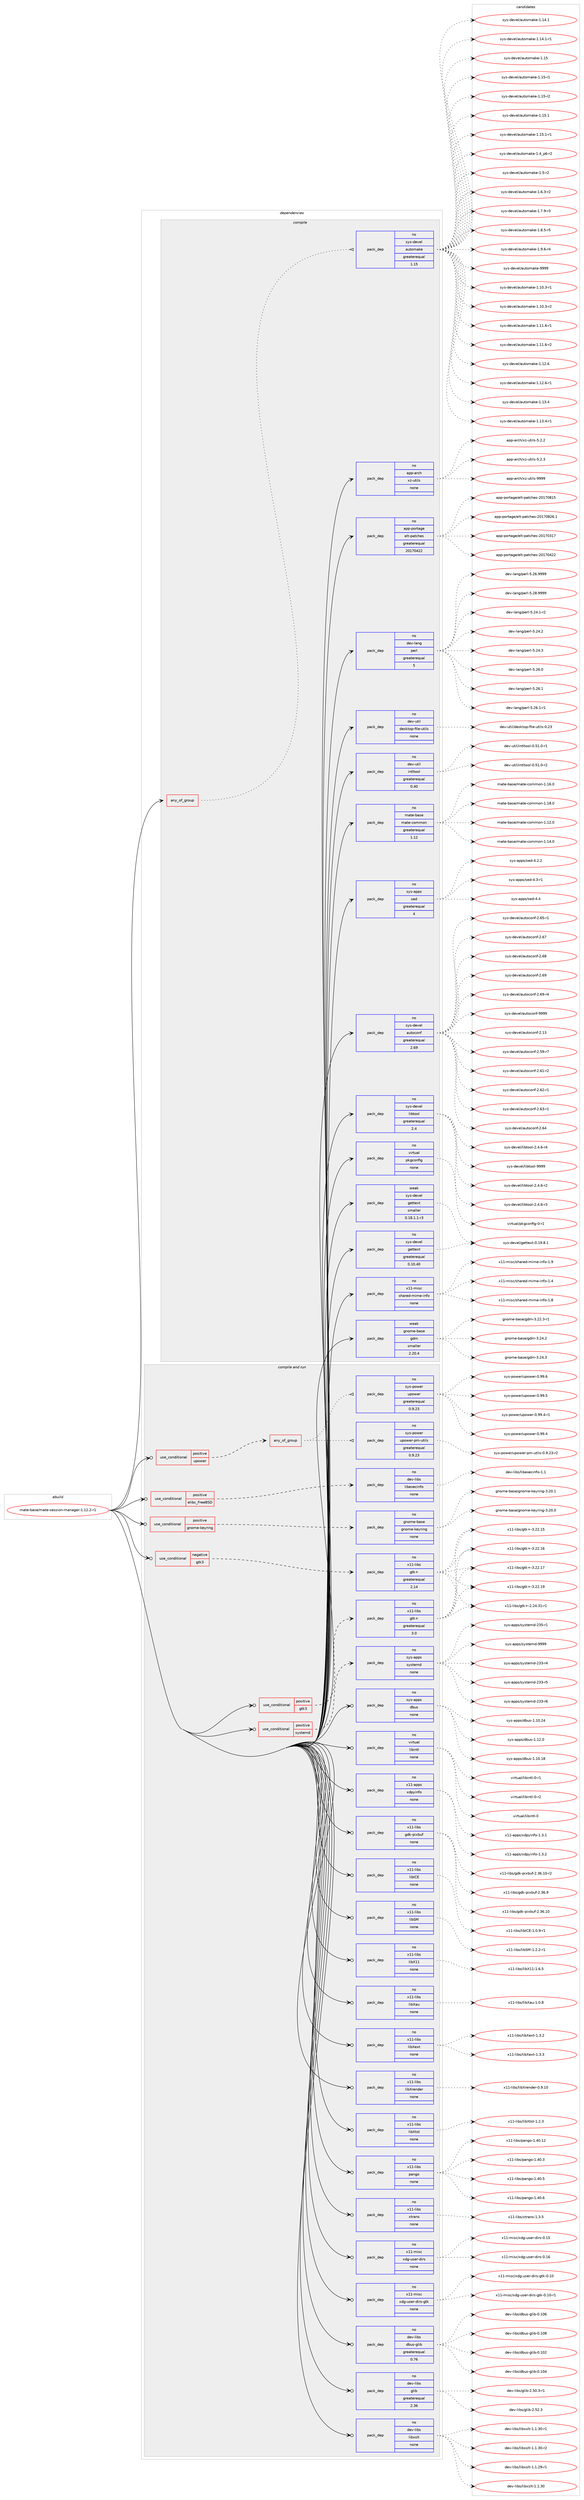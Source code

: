 digraph prolog {

# *************
# Graph options
# *************

newrank=true;
concentrate=true;
compound=true;
graph [rankdir=LR,fontname=Helvetica,fontsize=10,ranksep=1.5];#, ranksep=2.5, nodesep=0.2];
edge  [arrowhead=vee];
node  [fontname=Helvetica,fontsize=10];

# **********
# The ebuild
# **********

subgraph cluster_leftcol {
color=gray;
rank=same;
label=<<i>ebuild</i>>;
id [label="mate-base/mate-session-manager-1.12.2-r1", color=red, width=4, href="../mate-base/mate-session-manager-1.12.2-r1.svg"];
}

# ****************
# The dependencies
# ****************

subgraph cluster_midcol {
color=gray;
label=<<i>dependencies</i>>;
subgraph cluster_compile {
fillcolor="#eeeeee";
style=filled;
label=<<i>compile</i>>;
subgraph any5107 {
dependency346302 [label=<<TABLE BORDER="0" CELLBORDER="1" CELLSPACING="0" CELLPADDING="4"><TR><TD CELLPADDING="10">any_of_group</TD></TR></TABLE>>, shape=none, color=red];subgraph pack254938 {
dependency346303 [label=<<TABLE BORDER="0" CELLBORDER="1" CELLSPACING="0" CELLPADDING="4" WIDTH="220"><TR><TD ROWSPAN="6" CELLPADDING="30">pack_dep</TD></TR><TR><TD WIDTH="110">no</TD></TR><TR><TD>sys-devel</TD></TR><TR><TD>automake</TD></TR><TR><TD>greaterequal</TD></TR><TR><TD>1.15</TD></TR></TABLE>>, shape=none, color=blue];
}
dependency346302:e -> dependency346303:w [weight=20,style="dotted",arrowhead="oinv"];
}
id:e -> dependency346302:w [weight=20,style="solid",arrowhead="vee"];
subgraph pack254939 {
dependency346304 [label=<<TABLE BORDER="0" CELLBORDER="1" CELLSPACING="0" CELLPADDING="4" WIDTH="220"><TR><TD ROWSPAN="6" CELLPADDING="30">pack_dep</TD></TR><TR><TD WIDTH="110">no</TD></TR><TR><TD>app-arch</TD></TR><TR><TD>xz-utils</TD></TR><TR><TD>none</TD></TR><TR><TD></TD></TR></TABLE>>, shape=none, color=blue];
}
id:e -> dependency346304:w [weight=20,style="solid",arrowhead="vee"];
subgraph pack254940 {
dependency346305 [label=<<TABLE BORDER="0" CELLBORDER="1" CELLSPACING="0" CELLPADDING="4" WIDTH="220"><TR><TD ROWSPAN="6" CELLPADDING="30">pack_dep</TD></TR><TR><TD WIDTH="110">no</TD></TR><TR><TD>app-portage</TD></TR><TR><TD>elt-patches</TD></TR><TR><TD>greaterequal</TD></TR><TR><TD>20170422</TD></TR></TABLE>>, shape=none, color=blue];
}
id:e -> dependency346305:w [weight=20,style="solid",arrowhead="vee"];
subgraph pack254941 {
dependency346306 [label=<<TABLE BORDER="0" CELLBORDER="1" CELLSPACING="0" CELLPADDING="4" WIDTH="220"><TR><TD ROWSPAN="6" CELLPADDING="30">pack_dep</TD></TR><TR><TD WIDTH="110">no</TD></TR><TR><TD>dev-lang</TD></TR><TR><TD>perl</TD></TR><TR><TD>greaterequal</TD></TR><TR><TD>5</TD></TR></TABLE>>, shape=none, color=blue];
}
id:e -> dependency346306:w [weight=20,style="solid",arrowhead="vee"];
subgraph pack254942 {
dependency346307 [label=<<TABLE BORDER="0" CELLBORDER="1" CELLSPACING="0" CELLPADDING="4" WIDTH="220"><TR><TD ROWSPAN="6" CELLPADDING="30">pack_dep</TD></TR><TR><TD WIDTH="110">no</TD></TR><TR><TD>dev-util</TD></TR><TR><TD>desktop-file-utils</TD></TR><TR><TD>none</TD></TR><TR><TD></TD></TR></TABLE>>, shape=none, color=blue];
}
id:e -> dependency346307:w [weight=20,style="solid",arrowhead="vee"];
subgraph pack254943 {
dependency346308 [label=<<TABLE BORDER="0" CELLBORDER="1" CELLSPACING="0" CELLPADDING="4" WIDTH="220"><TR><TD ROWSPAN="6" CELLPADDING="30">pack_dep</TD></TR><TR><TD WIDTH="110">no</TD></TR><TR><TD>dev-util</TD></TR><TR><TD>intltool</TD></TR><TR><TD>greaterequal</TD></TR><TR><TD>0.40</TD></TR></TABLE>>, shape=none, color=blue];
}
id:e -> dependency346308:w [weight=20,style="solid",arrowhead="vee"];
subgraph pack254944 {
dependency346309 [label=<<TABLE BORDER="0" CELLBORDER="1" CELLSPACING="0" CELLPADDING="4" WIDTH="220"><TR><TD ROWSPAN="6" CELLPADDING="30">pack_dep</TD></TR><TR><TD WIDTH="110">no</TD></TR><TR><TD>mate-base</TD></TR><TR><TD>mate-common</TD></TR><TR><TD>greaterequal</TD></TR><TR><TD>1.12</TD></TR></TABLE>>, shape=none, color=blue];
}
id:e -> dependency346309:w [weight=20,style="solid",arrowhead="vee"];
subgraph pack254945 {
dependency346310 [label=<<TABLE BORDER="0" CELLBORDER="1" CELLSPACING="0" CELLPADDING="4" WIDTH="220"><TR><TD ROWSPAN="6" CELLPADDING="30">pack_dep</TD></TR><TR><TD WIDTH="110">no</TD></TR><TR><TD>sys-apps</TD></TR><TR><TD>sed</TD></TR><TR><TD>greaterequal</TD></TR><TR><TD>4</TD></TR></TABLE>>, shape=none, color=blue];
}
id:e -> dependency346310:w [weight=20,style="solid",arrowhead="vee"];
subgraph pack254946 {
dependency346311 [label=<<TABLE BORDER="0" CELLBORDER="1" CELLSPACING="0" CELLPADDING="4" WIDTH="220"><TR><TD ROWSPAN="6" CELLPADDING="30">pack_dep</TD></TR><TR><TD WIDTH="110">no</TD></TR><TR><TD>sys-devel</TD></TR><TR><TD>autoconf</TD></TR><TR><TD>greaterequal</TD></TR><TR><TD>2.69</TD></TR></TABLE>>, shape=none, color=blue];
}
id:e -> dependency346311:w [weight=20,style="solid",arrowhead="vee"];
subgraph pack254947 {
dependency346312 [label=<<TABLE BORDER="0" CELLBORDER="1" CELLSPACING="0" CELLPADDING="4" WIDTH="220"><TR><TD ROWSPAN="6" CELLPADDING="30">pack_dep</TD></TR><TR><TD WIDTH="110">no</TD></TR><TR><TD>sys-devel</TD></TR><TR><TD>gettext</TD></TR><TR><TD>greaterequal</TD></TR><TR><TD>0.10.40</TD></TR></TABLE>>, shape=none, color=blue];
}
id:e -> dependency346312:w [weight=20,style="solid",arrowhead="vee"];
subgraph pack254948 {
dependency346313 [label=<<TABLE BORDER="0" CELLBORDER="1" CELLSPACING="0" CELLPADDING="4" WIDTH="220"><TR><TD ROWSPAN="6" CELLPADDING="30">pack_dep</TD></TR><TR><TD WIDTH="110">no</TD></TR><TR><TD>sys-devel</TD></TR><TR><TD>libtool</TD></TR><TR><TD>greaterequal</TD></TR><TR><TD>2.4</TD></TR></TABLE>>, shape=none, color=blue];
}
id:e -> dependency346313:w [weight=20,style="solid",arrowhead="vee"];
subgraph pack254949 {
dependency346314 [label=<<TABLE BORDER="0" CELLBORDER="1" CELLSPACING="0" CELLPADDING="4" WIDTH="220"><TR><TD ROWSPAN="6" CELLPADDING="30">pack_dep</TD></TR><TR><TD WIDTH="110">no</TD></TR><TR><TD>virtual</TD></TR><TR><TD>pkgconfig</TD></TR><TR><TD>none</TD></TR><TR><TD></TD></TR></TABLE>>, shape=none, color=blue];
}
id:e -> dependency346314:w [weight=20,style="solid",arrowhead="vee"];
subgraph pack254950 {
dependency346315 [label=<<TABLE BORDER="0" CELLBORDER="1" CELLSPACING="0" CELLPADDING="4" WIDTH="220"><TR><TD ROWSPAN="6" CELLPADDING="30">pack_dep</TD></TR><TR><TD WIDTH="110">no</TD></TR><TR><TD>x11-misc</TD></TR><TR><TD>shared-mime-info</TD></TR><TR><TD>none</TD></TR><TR><TD></TD></TR></TABLE>>, shape=none, color=blue];
}
id:e -> dependency346315:w [weight=20,style="solid",arrowhead="vee"];
subgraph pack254951 {
dependency346316 [label=<<TABLE BORDER="0" CELLBORDER="1" CELLSPACING="0" CELLPADDING="4" WIDTH="220"><TR><TD ROWSPAN="6" CELLPADDING="30">pack_dep</TD></TR><TR><TD WIDTH="110">weak</TD></TR><TR><TD>gnome-base</TD></TR><TR><TD>gdm</TD></TR><TR><TD>smaller</TD></TR><TR><TD>2.20.4</TD></TR></TABLE>>, shape=none, color=blue];
}
id:e -> dependency346316:w [weight=20,style="solid",arrowhead="vee"];
subgraph pack254952 {
dependency346317 [label=<<TABLE BORDER="0" CELLBORDER="1" CELLSPACING="0" CELLPADDING="4" WIDTH="220"><TR><TD ROWSPAN="6" CELLPADDING="30">pack_dep</TD></TR><TR><TD WIDTH="110">weak</TD></TR><TR><TD>sys-devel</TD></TR><TR><TD>gettext</TD></TR><TR><TD>smaller</TD></TR><TR><TD>0.18.1.1-r3</TD></TR></TABLE>>, shape=none, color=blue];
}
id:e -> dependency346317:w [weight=20,style="solid",arrowhead="vee"];
}
subgraph cluster_compileandrun {
fillcolor="#eeeeee";
style=filled;
label=<<i>compile and run</i>>;
subgraph cond86156 {
dependency346318 [label=<<TABLE BORDER="0" CELLBORDER="1" CELLSPACING="0" CELLPADDING="4"><TR><TD ROWSPAN="3" CELLPADDING="10">use_conditional</TD></TR><TR><TD>negative</TD></TR><TR><TD>gtk3</TD></TR></TABLE>>, shape=none, color=red];
subgraph pack254953 {
dependency346319 [label=<<TABLE BORDER="0" CELLBORDER="1" CELLSPACING="0" CELLPADDING="4" WIDTH="220"><TR><TD ROWSPAN="6" CELLPADDING="30">pack_dep</TD></TR><TR><TD WIDTH="110">no</TD></TR><TR><TD>x11-libs</TD></TR><TR><TD>gtk+</TD></TR><TR><TD>greaterequal</TD></TR><TR><TD>2.14</TD></TR></TABLE>>, shape=none, color=blue];
}
dependency346318:e -> dependency346319:w [weight=20,style="dashed",arrowhead="vee"];
}
id:e -> dependency346318:w [weight=20,style="solid",arrowhead="odotvee"];
subgraph cond86157 {
dependency346320 [label=<<TABLE BORDER="0" CELLBORDER="1" CELLSPACING="0" CELLPADDING="4"><TR><TD ROWSPAN="3" CELLPADDING="10">use_conditional</TD></TR><TR><TD>positive</TD></TR><TR><TD>elibc_FreeBSD</TD></TR></TABLE>>, shape=none, color=red];
subgraph pack254954 {
dependency346321 [label=<<TABLE BORDER="0" CELLBORDER="1" CELLSPACING="0" CELLPADDING="4" WIDTH="220"><TR><TD ROWSPAN="6" CELLPADDING="30">pack_dep</TD></TR><TR><TD WIDTH="110">no</TD></TR><TR><TD>dev-libs</TD></TR><TR><TD>libexecinfo</TD></TR><TR><TD>none</TD></TR><TR><TD></TD></TR></TABLE>>, shape=none, color=blue];
}
dependency346320:e -> dependency346321:w [weight=20,style="dashed",arrowhead="vee"];
}
id:e -> dependency346320:w [weight=20,style="solid",arrowhead="odotvee"];
subgraph cond86158 {
dependency346322 [label=<<TABLE BORDER="0" CELLBORDER="1" CELLSPACING="0" CELLPADDING="4"><TR><TD ROWSPAN="3" CELLPADDING="10">use_conditional</TD></TR><TR><TD>positive</TD></TR><TR><TD>gnome-keyring</TD></TR></TABLE>>, shape=none, color=red];
subgraph pack254955 {
dependency346323 [label=<<TABLE BORDER="0" CELLBORDER="1" CELLSPACING="0" CELLPADDING="4" WIDTH="220"><TR><TD ROWSPAN="6" CELLPADDING="30">pack_dep</TD></TR><TR><TD WIDTH="110">no</TD></TR><TR><TD>gnome-base</TD></TR><TR><TD>gnome-keyring</TD></TR><TR><TD>none</TD></TR><TR><TD></TD></TR></TABLE>>, shape=none, color=blue];
}
dependency346322:e -> dependency346323:w [weight=20,style="dashed",arrowhead="vee"];
}
id:e -> dependency346322:w [weight=20,style="solid",arrowhead="odotvee"];
subgraph cond86159 {
dependency346324 [label=<<TABLE BORDER="0" CELLBORDER="1" CELLSPACING="0" CELLPADDING="4"><TR><TD ROWSPAN="3" CELLPADDING="10">use_conditional</TD></TR><TR><TD>positive</TD></TR><TR><TD>gtk3</TD></TR></TABLE>>, shape=none, color=red];
subgraph pack254956 {
dependency346325 [label=<<TABLE BORDER="0" CELLBORDER="1" CELLSPACING="0" CELLPADDING="4" WIDTH="220"><TR><TD ROWSPAN="6" CELLPADDING="30">pack_dep</TD></TR><TR><TD WIDTH="110">no</TD></TR><TR><TD>x11-libs</TD></TR><TR><TD>gtk+</TD></TR><TR><TD>greaterequal</TD></TR><TR><TD>3.0</TD></TR></TABLE>>, shape=none, color=blue];
}
dependency346324:e -> dependency346325:w [weight=20,style="dashed",arrowhead="vee"];
}
id:e -> dependency346324:w [weight=20,style="solid",arrowhead="odotvee"];
subgraph cond86160 {
dependency346326 [label=<<TABLE BORDER="0" CELLBORDER="1" CELLSPACING="0" CELLPADDING="4"><TR><TD ROWSPAN="3" CELLPADDING="10">use_conditional</TD></TR><TR><TD>positive</TD></TR><TR><TD>systemd</TD></TR></TABLE>>, shape=none, color=red];
subgraph pack254957 {
dependency346327 [label=<<TABLE BORDER="0" CELLBORDER="1" CELLSPACING="0" CELLPADDING="4" WIDTH="220"><TR><TD ROWSPAN="6" CELLPADDING="30">pack_dep</TD></TR><TR><TD WIDTH="110">no</TD></TR><TR><TD>sys-apps</TD></TR><TR><TD>systemd</TD></TR><TR><TD>none</TD></TR><TR><TD></TD></TR></TABLE>>, shape=none, color=blue];
}
dependency346326:e -> dependency346327:w [weight=20,style="dashed",arrowhead="vee"];
}
id:e -> dependency346326:w [weight=20,style="solid",arrowhead="odotvee"];
subgraph cond86161 {
dependency346328 [label=<<TABLE BORDER="0" CELLBORDER="1" CELLSPACING="0" CELLPADDING="4"><TR><TD ROWSPAN="3" CELLPADDING="10">use_conditional</TD></TR><TR><TD>positive</TD></TR><TR><TD>upower</TD></TR></TABLE>>, shape=none, color=red];
subgraph any5108 {
dependency346329 [label=<<TABLE BORDER="0" CELLBORDER="1" CELLSPACING="0" CELLPADDING="4"><TR><TD CELLPADDING="10">any_of_group</TD></TR></TABLE>>, shape=none, color=red];subgraph pack254958 {
dependency346330 [label=<<TABLE BORDER="0" CELLBORDER="1" CELLSPACING="0" CELLPADDING="4" WIDTH="220"><TR><TD ROWSPAN="6" CELLPADDING="30">pack_dep</TD></TR><TR><TD WIDTH="110">no</TD></TR><TR><TD>sys-power</TD></TR><TR><TD>upower</TD></TR><TR><TD>greaterequal</TD></TR><TR><TD>0.9.23</TD></TR></TABLE>>, shape=none, color=blue];
}
dependency346329:e -> dependency346330:w [weight=20,style="dotted",arrowhead="oinv"];
subgraph pack254959 {
dependency346331 [label=<<TABLE BORDER="0" CELLBORDER="1" CELLSPACING="0" CELLPADDING="4" WIDTH="220"><TR><TD ROWSPAN="6" CELLPADDING="30">pack_dep</TD></TR><TR><TD WIDTH="110">no</TD></TR><TR><TD>sys-power</TD></TR><TR><TD>upower-pm-utils</TD></TR><TR><TD>greaterequal</TD></TR><TR><TD>0.9.23</TD></TR></TABLE>>, shape=none, color=blue];
}
dependency346329:e -> dependency346331:w [weight=20,style="dotted",arrowhead="oinv"];
}
dependency346328:e -> dependency346329:w [weight=20,style="dashed",arrowhead="vee"];
}
id:e -> dependency346328:w [weight=20,style="solid",arrowhead="odotvee"];
subgraph pack254960 {
dependency346332 [label=<<TABLE BORDER="0" CELLBORDER="1" CELLSPACING="0" CELLPADDING="4" WIDTH="220"><TR><TD ROWSPAN="6" CELLPADDING="30">pack_dep</TD></TR><TR><TD WIDTH="110">no</TD></TR><TR><TD>dev-libs</TD></TR><TR><TD>dbus-glib</TD></TR><TR><TD>greaterequal</TD></TR><TR><TD>0.76</TD></TR></TABLE>>, shape=none, color=blue];
}
id:e -> dependency346332:w [weight=20,style="solid",arrowhead="odotvee"];
subgraph pack254961 {
dependency346333 [label=<<TABLE BORDER="0" CELLBORDER="1" CELLSPACING="0" CELLPADDING="4" WIDTH="220"><TR><TD ROWSPAN="6" CELLPADDING="30">pack_dep</TD></TR><TR><TD WIDTH="110">no</TD></TR><TR><TD>dev-libs</TD></TR><TR><TD>glib</TD></TR><TR><TD>greaterequal</TD></TR><TR><TD>2.36</TD></TR></TABLE>>, shape=none, color=blue];
}
id:e -> dependency346333:w [weight=20,style="solid",arrowhead="odotvee"];
subgraph pack254962 {
dependency346334 [label=<<TABLE BORDER="0" CELLBORDER="1" CELLSPACING="0" CELLPADDING="4" WIDTH="220"><TR><TD ROWSPAN="6" CELLPADDING="30">pack_dep</TD></TR><TR><TD WIDTH="110">no</TD></TR><TR><TD>dev-libs</TD></TR><TR><TD>libxslt</TD></TR><TR><TD>none</TD></TR><TR><TD></TD></TR></TABLE>>, shape=none, color=blue];
}
id:e -> dependency346334:w [weight=20,style="solid",arrowhead="odotvee"];
subgraph pack254963 {
dependency346335 [label=<<TABLE BORDER="0" CELLBORDER="1" CELLSPACING="0" CELLPADDING="4" WIDTH="220"><TR><TD ROWSPAN="6" CELLPADDING="30">pack_dep</TD></TR><TR><TD WIDTH="110">no</TD></TR><TR><TD>sys-apps</TD></TR><TR><TD>dbus</TD></TR><TR><TD>none</TD></TR><TR><TD></TD></TR></TABLE>>, shape=none, color=blue];
}
id:e -> dependency346335:w [weight=20,style="solid",arrowhead="odotvee"];
subgraph pack254964 {
dependency346336 [label=<<TABLE BORDER="0" CELLBORDER="1" CELLSPACING="0" CELLPADDING="4" WIDTH="220"><TR><TD ROWSPAN="6" CELLPADDING="30">pack_dep</TD></TR><TR><TD WIDTH="110">no</TD></TR><TR><TD>virtual</TD></TR><TR><TD>libintl</TD></TR><TR><TD>none</TD></TR><TR><TD></TD></TR></TABLE>>, shape=none, color=blue];
}
id:e -> dependency346336:w [weight=20,style="solid",arrowhead="odotvee"];
subgraph pack254965 {
dependency346337 [label=<<TABLE BORDER="0" CELLBORDER="1" CELLSPACING="0" CELLPADDING="4" WIDTH="220"><TR><TD ROWSPAN="6" CELLPADDING="30">pack_dep</TD></TR><TR><TD WIDTH="110">no</TD></TR><TR><TD>x11-apps</TD></TR><TR><TD>xdpyinfo</TD></TR><TR><TD>none</TD></TR><TR><TD></TD></TR></TABLE>>, shape=none, color=blue];
}
id:e -> dependency346337:w [weight=20,style="solid",arrowhead="odotvee"];
subgraph pack254966 {
dependency346338 [label=<<TABLE BORDER="0" CELLBORDER="1" CELLSPACING="0" CELLPADDING="4" WIDTH="220"><TR><TD ROWSPAN="6" CELLPADDING="30">pack_dep</TD></TR><TR><TD WIDTH="110">no</TD></TR><TR><TD>x11-libs</TD></TR><TR><TD>gdk-pixbuf</TD></TR><TR><TD>none</TD></TR><TR><TD></TD></TR></TABLE>>, shape=none, color=blue];
}
id:e -> dependency346338:w [weight=20,style="solid",arrowhead="odotvee"];
subgraph pack254967 {
dependency346339 [label=<<TABLE BORDER="0" CELLBORDER="1" CELLSPACING="0" CELLPADDING="4" WIDTH="220"><TR><TD ROWSPAN="6" CELLPADDING="30">pack_dep</TD></TR><TR><TD WIDTH="110">no</TD></TR><TR><TD>x11-libs</TD></TR><TR><TD>libICE</TD></TR><TR><TD>none</TD></TR><TR><TD></TD></TR></TABLE>>, shape=none, color=blue];
}
id:e -> dependency346339:w [weight=20,style="solid",arrowhead="odotvee"];
subgraph pack254968 {
dependency346340 [label=<<TABLE BORDER="0" CELLBORDER="1" CELLSPACING="0" CELLPADDING="4" WIDTH="220"><TR><TD ROWSPAN="6" CELLPADDING="30">pack_dep</TD></TR><TR><TD WIDTH="110">no</TD></TR><TR><TD>x11-libs</TD></TR><TR><TD>libSM</TD></TR><TR><TD>none</TD></TR><TR><TD></TD></TR></TABLE>>, shape=none, color=blue];
}
id:e -> dependency346340:w [weight=20,style="solid",arrowhead="odotvee"];
subgraph pack254969 {
dependency346341 [label=<<TABLE BORDER="0" CELLBORDER="1" CELLSPACING="0" CELLPADDING="4" WIDTH="220"><TR><TD ROWSPAN="6" CELLPADDING="30">pack_dep</TD></TR><TR><TD WIDTH="110">no</TD></TR><TR><TD>x11-libs</TD></TR><TR><TD>libX11</TD></TR><TR><TD>none</TD></TR><TR><TD></TD></TR></TABLE>>, shape=none, color=blue];
}
id:e -> dependency346341:w [weight=20,style="solid",arrowhead="odotvee"];
subgraph pack254970 {
dependency346342 [label=<<TABLE BORDER="0" CELLBORDER="1" CELLSPACING="0" CELLPADDING="4" WIDTH="220"><TR><TD ROWSPAN="6" CELLPADDING="30">pack_dep</TD></TR><TR><TD WIDTH="110">no</TD></TR><TR><TD>x11-libs</TD></TR><TR><TD>libXau</TD></TR><TR><TD>none</TD></TR><TR><TD></TD></TR></TABLE>>, shape=none, color=blue];
}
id:e -> dependency346342:w [weight=20,style="solid",arrowhead="odotvee"];
subgraph pack254971 {
dependency346343 [label=<<TABLE BORDER="0" CELLBORDER="1" CELLSPACING="0" CELLPADDING="4" WIDTH="220"><TR><TD ROWSPAN="6" CELLPADDING="30">pack_dep</TD></TR><TR><TD WIDTH="110">no</TD></TR><TR><TD>x11-libs</TD></TR><TR><TD>libXext</TD></TR><TR><TD>none</TD></TR><TR><TD></TD></TR></TABLE>>, shape=none, color=blue];
}
id:e -> dependency346343:w [weight=20,style="solid",arrowhead="odotvee"];
subgraph pack254972 {
dependency346344 [label=<<TABLE BORDER="0" CELLBORDER="1" CELLSPACING="0" CELLPADDING="4" WIDTH="220"><TR><TD ROWSPAN="6" CELLPADDING="30">pack_dep</TD></TR><TR><TD WIDTH="110">no</TD></TR><TR><TD>x11-libs</TD></TR><TR><TD>libXrender</TD></TR><TR><TD>none</TD></TR><TR><TD></TD></TR></TABLE>>, shape=none, color=blue];
}
id:e -> dependency346344:w [weight=20,style="solid",arrowhead="odotvee"];
subgraph pack254973 {
dependency346345 [label=<<TABLE BORDER="0" CELLBORDER="1" CELLSPACING="0" CELLPADDING="4" WIDTH="220"><TR><TD ROWSPAN="6" CELLPADDING="30">pack_dep</TD></TR><TR><TD WIDTH="110">no</TD></TR><TR><TD>x11-libs</TD></TR><TR><TD>libXtst</TD></TR><TR><TD>none</TD></TR><TR><TD></TD></TR></TABLE>>, shape=none, color=blue];
}
id:e -> dependency346345:w [weight=20,style="solid",arrowhead="odotvee"];
subgraph pack254974 {
dependency346346 [label=<<TABLE BORDER="0" CELLBORDER="1" CELLSPACING="0" CELLPADDING="4" WIDTH="220"><TR><TD ROWSPAN="6" CELLPADDING="30">pack_dep</TD></TR><TR><TD WIDTH="110">no</TD></TR><TR><TD>x11-libs</TD></TR><TR><TD>pango</TD></TR><TR><TD>none</TD></TR><TR><TD></TD></TR></TABLE>>, shape=none, color=blue];
}
id:e -> dependency346346:w [weight=20,style="solid",arrowhead="odotvee"];
subgraph pack254975 {
dependency346347 [label=<<TABLE BORDER="0" CELLBORDER="1" CELLSPACING="0" CELLPADDING="4" WIDTH="220"><TR><TD ROWSPAN="6" CELLPADDING="30">pack_dep</TD></TR><TR><TD WIDTH="110">no</TD></TR><TR><TD>x11-libs</TD></TR><TR><TD>xtrans</TD></TR><TR><TD>none</TD></TR><TR><TD></TD></TR></TABLE>>, shape=none, color=blue];
}
id:e -> dependency346347:w [weight=20,style="solid",arrowhead="odotvee"];
subgraph pack254976 {
dependency346348 [label=<<TABLE BORDER="0" CELLBORDER="1" CELLSPACING="0" CELLPADDING="4" WIDTH="220"><TR><TD ROWSPAN="6" CELLPADDING="30">pack_dep</TD></TR><TR><TD WIDTH="110">no</TD></TR><TR><TD>x11-misc</TD></TR><TR><TD>xdg-user-dirs</TD></TR><TR><TD>none</TD></TR><TR><TD></TD></TR></TABLE>>, shape=none, color=blue];
}
id:e -> dependency346348:w [weight=20,style="solid",arrowhead="odotvee"];
subgraph pack254977 {
dependency346349 [label=<<TABLE BORDER="0" CELLBORDER="1" CELLSPACING="0" CELLPADDING="4" WIDTH="220"><TR><TD ROWSPAN="6" CELLPADDING="30">pack_dep</TD></TR><TR><TD WIDTH="110">no</TD></TR><TR><TD>x11-misc</TD></TR><TR><TD>xdg-user-dirs-gtk</TD></TR><TR><TD>none</TD></TR><TR><TD></TD></TR></TABLE>>, shape=none, color=blue];
}
id:e -> dependency346349:w [weight=20,style="solid",arrowhead="odotvee"];
}
subgraph cluster_run {
fillcolor="#eeeeee";
style=filled;
label=<<i>run</i>>;
}
}

# **************
# The candidates
# **************

subgraph cluster_choices {
rank=same;
color=gray;
label=<<i>candidates</i>>;

subgraph choice254938 {
color=black;
nodesep=1;
choice11512111545100101118101108479711711611110997107101454946494846514511449 [label="sys-devel/automake-1.10.3-r1", color=red, width=4,href="../sys-devel/automake-1.10.3-r1.svg"];
choice11512111545100101118101108479711711611110997107101454946494846514511450 [label="sys-devel/automake-1.10.3-r2", color=red, width=4,href="../sys-devel/automake-1.10.3-r2.svg"];
choice11512111545100101118101108479711711611110997107101454946494946544511449 [label="sys-devel/automake-1.11.6-r1", color=red, width=4,href="../sys-devel/automake-1.11.6-r1.svg"];
choice11512111545100101118101108479711711611110997107101454946494946544511450 [label="sys-devel/automake-1.11.6-r2", color=red, width=4,href="../sys-devel/automake-1.11.6-r2.svg"];
choice1151211154510010111810110847971171161111099710710145494649504654 [label="sys-devel/automake-1.12.6", color=red, width=4,href="../sys-devel/automake-1.12.6.svg"];
choice11512111545100101118101108479711711611110997107101454946495046544511449 [label="sys-devel/automake-1.12.6-r1", color=red, width=4,href="../sys-devel/automake-1.12.6-r1.svg"];
choice1151211154510010111810110847971171161111099710710145494649514652 [label="sys-devel/automake-1.13.4", color=red, width=4,href="../sys-devel/automake-1.13.4.svg"];
choice11512111545100101118101108479711711611110997107101454946495146524511449 [label="sys-devel/automake-1.13.4-r1", color=red, width=4,href="../sys-devel/automake-1.13.4-r1.svg"];
choice1151211154510010111810110847971171161111099710710145494649524649 [label="sys-devel/automake-1.14.1", color=red, width=4,href="../sys-devel/automake-1.14.1.svg"];
choice11512111545100101118101108479711711611110997107101454946495246494511449 [label="sys-devel/automake-1.14.1-r1", color=red, width=4,href="../sys-devel/automake-1.14.1-r1.svg"];
choice115121115451001011181011084797117116111109971071014549464953 [label="sys-devel/automake-1.15", color=red, width=4,href="../sys-devel/automake-1.15.svg"];
choice1151211154510010111810110847971171161111099710710145494649534511449 [label="sys-devel/automake-1.15-r1", color=red, width=4,href="../sys-devel/automake-1.15-r1.svg"];
choice1151211154510010111810110847971171161111099710710145494649534511450 [label="sys-devel/automake-1.15-r2", color=red, width=4,href="../sys-devel/automake-1.15-r2.svg"];
choice1151211154510010111810110847971171161111099710710145494649534649 [label="sys-devel/automake-1.15.1", color=red, width=4,href="../sys-devel/automake-1.15.1.svg"];
choice11512111545100101118101108479711711611110997107101454946495346494511449 [label="sys-devel/automake-1.15.1-r1", color=red, width=4,href="../sys-devel/automake-1.15.1-r1.svg"];
choice115121115451001011181011084797117116111109971071014549465295112544511450 [label="sys-devel/automake-1.4_p6-r2", color=red, width=4,href="../sys-devel/automake-1.4_p6-r2.svg"];
choice11512111545100101118101108479711711611110997107101454946534511450 [label="sys-devel/automake-1.5-r2", color=red, width=4,href="../sys-devel/automake-1.5-r2.svg"];
choice115121115451001011181011084797117116111109971071014549465446514511450 [label="sys-devel/automake-1.6.3-r2", color=red, width=4,href="../sys-devel/automake-1.6.3-r2.svg"];
choice115121115451001011181011084797117116111109971071014549465546574511451 [label="sys-devel/automake-1.7.9-r3", color=red, width=4,href="../sys-devel/automake-1.7.9-r3.svg"];
choice115121115451001011181011084797117116111109971071014549465646534511453 [label="sys-devel/automake-1.8.5-r5", color=red, width=4,href="../sys-devel/automake-1.8.5-r5.svg"];
choice115121115451001011181011084797117116111109971071014549465746544511452 [label="sys-devel/automake-1.9.6-r4", color=red, width=4,href="../sys-devel/automake-1.9.6-r4.svg"];
choice115121115451001011181011084797117116111109971071014557575757 [label="sys-devel/automake-9999", color=red, width=4,href="../sys-devel/automake-9999.svg"];
dependency346303:e -> choice11512111545100101118101108479711711611110997107101454946494846514511449:w [style=dotted,weight="100"];
dependency346303:e -> choice11512111545100101118101108479711711611110997107101454946494846514511450:w [style=dotted,weight="100"];
dependency346303:e -> choice11512111545100101118101108479711711611110997107101454946494946544511449:w [style=dotted,weight="100"];
dependency346303:e -> choice11512111545100101118101108479711711611110997107101454946494946544511450:w [style=dotted,weight="100"];
dependency346303:e -> choice1151211154510010111810110847971171161111099710710145494649504654:w [style=dotted,weight="100"];
dependency346303:e -> choice11512111545100101118101108479711711611110997107101454946495046544511449:w [style=dotted,weight="100"];
dependency346303:e -> choice1151211154510010111810110847971171161111099710710145494649514652:w [style=dotted,weight="100"];
dependency346303:e -> choice11512111545100101118101108479711711611110997107101454946495146524511449:w [style=dotted,weight="100"];
dependency346303:e -> choice1151211154510010111810110847971171161111099710710145494649524649:w [style=dotted,weight="100"];
dependency346303:e -> choice11512111545100101118101108479711711611110997107101454946495246494511449:w [style=dotted,weight="100"];
dependency346303:e -> choice115121115451001011181011084797117116111109971071014549464953:w [style=dotted,weight="100"];
dependency346303:e -> choice1151211154510010111810110847971171161111099710710145494649534511449:w [style=dotted,weight="100"];
dependency346303:e -> choice1151211154510010111810110847971171161111099710710145494649534511450:w [style=dotted,weight="100"];
dependency346303:e -> choice1151211154510010111810110847971171161111099710710145494649534649:w [style=dotted,weight="100"];
dependency346303:e -> choice11512111545100101118101108479711711611110997107101454946495346494511449:w [style=dotted,weight="100"];
dependency346303:e -> choice115121115451001011181011084797117116111109971071014549465295112544511450:w [style=dotted,weight="100"];
dependency346303:e -> choice11512111545100101118101108479711711611110997107101454946534511450:w [style=dotted,weight="100"];
dependency346303:e -> choice115121115451001011181011084797117116111109971071014549465446514511450:w [style=dotted,weight="100"];
dependency346303:e -> choice115121115451001011181011084797117116111109971071014549465546574511451:w [style=dotted,weight="100"];
dependency346303:e -> choice115121115451001011181011084797117116111109971071014549465646534511453:w [style=dotted,weight="100"];
dependency346303:e -> choice115121115451001011181011084797117116111109971071014549465746544511452:w [style=dotted,weight="100"];
dependency346303:e -> choice115121115451001011181011084797117116111109971071014557575757:w [style=dotted,weight="100"];
}
subgraph choice254939 {
color=black;
nodesep=1;
choice971121124597114991044712012245117116105108115455346504650 [label="app-arch/xz-utils-5.2.2", color=red, width=4,href="../app-arch/xz-utils-5.2.2.svg"];
choice971121124597114991044712012245117116105108115455346504651 [label="app-arch/xz-utils-5.2.3", color=red, width=4,href="../app-arch/xz-utils-5.2.3.svg"];
choice9711211245971149910447120122451171161051081154557575757 [label="app-arch/xz-utils-9999", color=red, width=4,href="../app-arch/xz-utils-9999.svg"];
dependency346304:e -> choice971121124597114991044712012245117116105108115455346504650:w [style=dotted,weight="100"];
dependency346304:e -> choice971121124597114991044712012245117116105108115455346504651:w [style=dotted,weight="100"];
dependency346304:e -> choice9711211245971149910447120122451171161051081154557575757:w [style=dotted,weight="100"];
}
subgraph choice254940 {
color=black;
nodesep=1;
choice97112112451121111141169710310147101108116451129711699104101115455048495548514955 [label="app-portage/elt-patches-20170317", color=red, width=4,href="../app-portage/elt-patches-20170317.svg"];
choice97112112451121111141169710310147101108116451129711699104101115455048495548525050 [label="app-portage/elt-patches-20170422", color=red, width=4,href="../app-portage/elt-patches-20170422.svg"];
choice97112112451121111141169710310147101108116451129711699104101115455048495548564953 [label="app-portage/elt-patches-20170815", color=red, width=4,href="../app-portage/elt-patches-20170815.svg"];
choice971121124511211111411697103101471011081164511297116991041011154550484955485650544649 [label="app-portage/elt-patches-20170826.1", color=red, width=4,href="../app-portage/elt-patches-20170826.1.svg"];
dependency346305:e -> choice97112112451121111141169710310147101108116451129711699104101115455048495548514955:w [style=dotted,weight="100"];
dependency346305:e -> choice97112112451121111141169710310147101108116451129711699104101115455048495548525050:w [style=dotted,weight="100"];
dependency346305:e -> choice97112112451121111141169710310147101108116451129711699104101115455048495548564953:w [style=dotted,weight="100"];
dependency346305:e -> choice971121124511211111411697103101471011081164511297116991041011154550484955485650544649:w [style=dotted,weight="100"];
}
subgraph choice254941 {
color=black;
nodesep=1;
choice100101118451089711010347112101114108455346505246494511450 [label="dev-lang/perl-5.24.1-r2", color=red, width=4,href="../dev-lang/perl-5.24.1-r2.svg"];
choice10010111845108971101034711210111410845534650524650 [label="dev-lang/perl-5.24.2", color=red, width=4,href="../dev-lang/perl-5.24.2.svg"];
choice10010111845108971101034711210111410845534650524651 [label="dev-lang/perl-5.24.3", color=red, width=4,href="../dev-lang/perl-5.24.3.svg"];
choice10010111845108971101034711210111410845534650544648 [label="dev-lang/perl-5.26.0", color=red, width=4,href="../dev-lang/perl-5.26.0.svg"];
choice10010111845108971101034711210111410845534650544649 [label="dev-lang/perl-5.26.1", color=red, width=4,href="../dev-lang/perl-5.26.1.svg"];
choice100101118451089711010347112101114108455346505446494511449 [label="dev-lang/perl-5.26.1-r1", color=red, width=4,href="../dev-lang/perl-5.26.1-r1.svg"];
choice10010111845108971101034711210111410845534650544657575757 [label="dev-lang/perl-5.26.9999", color=red, width=4,href="../dev-lang/perl-5.26.9999.svg"];
choice10010111845108971101034711210111410845534650564657575757 [label="dev-lang/perl-5.28.9999", color=red, width=4,href="../dev-lang/perl-5.28.9999.svg"];
dependency346306:e -> choice100101118451089711010347112101114108455346505246494511450:w [style=dotted,weight="100"];
dependency346306:e -> choice10010111845108971101034711210111410845534650524650:w [style=dotted,weight="100"];
dependency346306:e -> choice10010111845108971101034711210111410845534650524651:w [style=dotted,weight="100"];
dependency346306:e -> choice10010111845108971101034711210111410845534650544648:w [style=dotted,weight="100"];
dependency346306:e -> choice10010111845108971101034711210111410845534650544649:w [style=dotted,weight="100"];
dependency346306:e -> choice100101118451089711010347112101114108455346505446494511449:w [style=dotted,weight="100"];
dependency346306:e -> choice10010111845108971101034711210111410845534650544657575757:w [style=dotted,weight="100"];
dependency346306:e -> choice10010111845108971101034711210111410845534650564657575757:w [style=dotted,weight="100"];
}
subgraph choice254942 {
color=black;
nodesep=1;
choice100101118451171161051084710010111510711611111245102105108101451171161051081154548465051 [label="dev-util/desktop-file-utils-0.23", color=red, width=4,href="../dev-util/desktop-file-utils-0.23.svg"];
dependency346307:e -> choice100101118451171161051084710010111510711611111245102105108101451171161051081154548465051:w [style=dotted,weight="100"];
}
subgraph choice254943 {
color=black;
nodesep=1;
choice1001011184511711610510847105110116108116111111108454846534946484511449 [label="dev-util/intltool-0.51.0-r1", color=red, width=4,href="../dev-util/intltool-0.51.0-r1.svg"];
choice1001011184511711610510847105110116108116111111108454846534946484511450 [label="dev-util/intltool-0.51.0-r2", color=red, width=4,href="../dev-util/intltool-0.51.0-r2.svg"];
dependency346308:e -> choice1001011184511711610510847105110116108116111111108454846534946484511449:w [style=dotted,weight="100"];
dependency346308:e -> choice1001011184511711610510847105110116108116111111108454846534946484511450:w [style=dotted,weight="100"];
}
subgraph choice254944 {
color=black;
nodesep=1;
choice109971161014598971151014710997116101459911110910911111045494649504648 [label="mate-base/mate-common-1.12.0", color=red, width=4,href="../mate-base/mate-common-1.12.0.svg"];
choice109971161014598971151014710997116101459911110910911111045494649524648 [label="mate-base/mate-common-1.14.0", color=red, width=4,href="../mate-base/mate-common-1.14.0.svg"];
choice109971161014598971151014710997116101459911110910911111045494649544648 [label="mate-base/mate-common-1.16.0", color=red, width=4,href="../mate-base/mate-common-1.16.0.svg"];
choice109971161014598971151014710997116101459911110910911111045494649564648 [label="mate-base/mate-common-1.18.0", color=red, width=4,href="../mate-base/mate-common-1.18.0.svg"];
dependency346309:e -> choice109971161014598971151014710997116101459911110910911111045494649504648:w [style=dotted,weight="100"];
dependency346309:e -> choice109971161014598971151014710997116101459911110910911111045494649524648:w [style=dotted,weight="100"];
dependency346309:e -> choice109971161014598971151014710997116101459911110910911111045494649544648:w [style=dotted,weight="100"];
dependency346309:e -> choice109971161014598971151014710997116101459911110910911111045494649564648:w [style=dotted,weight="100"];
}
subgraph choice254945 {
color=black;
nodesep=1;
choice115121115459711211211547115101100455246504650 [label="sys-apps/sed-4.2.2", color=red, width=4,href="../sys-apps/sed-4.2.2.svg"];
choice115121115459711211211547115101100455246514511449 [label="sys-apps/sed-4.3-r1", color=red, width=4,href="../sys-apps/sed-4.3-r1.svg"];
choice11512111545971121121154711510110045524652 [label="sys-apps/sed-4.4", color=red, width=4,href="../sys-apps/sed-4.4.svg"];
dependency346310:e -> choice115121115459711211211547115101100455246504650:w [style=dotted,weight="100"];
dependency346310:e -> choice115121115459711211211547115101100455246514511449:w [style=dotted,weight="100"];
dependency346310:e -> choice11512111545971121121154711510110045524652:w [style=dotted,weight="100"];
}
subgraph choice254946 {
color=black;
nodesep=1;
choice115121115451001011181011084797117116111991111101024550464951 [label="sys-devel/autoconf-2.13", color=red, width=4,href="../sys-devel/autoconf-2.13.svg"];
choice1151211154510010111810110847971171161119911111010245504653574511455 [label="sys-devel/autoconf-2.59-r7", color=red, width=4,href="../sys-devel/autoconf-2.59-r7.svg"];
choice1151211154510010111810110847971171161119911111010245504654494511450 [label="sys-devel/autoconf-2.61-r2", color=red, width=4,href="../sys-devel/autoconf-2.61-r2.svg"];
choice1151211154510010111810110847971171161119911111010245504654504511449 [label="sys-devel/autoconf-2.62-r1", color=red, width=4,href="../sys-devel/autoconf-2.62-r1.svg"];
choice1151211154510010111810110847971171161119911111010245504654514511449 [label="sys-devel/autoconf-2.63-r1", color=red, width=4,href="../sys-devel/autoconf-2.63-r1.svg"];
choice115121115451001011181011084797117116111991111101024550465452 [label="sys-devel/autoconf-2.64", color=red, width=4,href="../sys-devel/autoconf-2.64.svg"];
choice1151211154510010111810110847971171161119911111010245504654534511449 [label="sys-devel/autoconf-2.65-r1", color=red, width=4,href="../sys-devel/autoconf-2.65-r1.svg"];
choice115121115451001011181011084797117116111991111101024550465455 [label="sys-devel/autoconf-2.67", color=red, width=4,href="../sys-devel/autoconf-2.67.svg"];
choice115121115451001011181011084797117116111991111101024550465456 [label="sys-devel/autoconf-2.68", color=red, width=4,href="../sys-devel/autoconf-2.68.svg"];
choice115121115451001011181011084797117116111991111101024550465457 [label="sys-devel/autoconf-2.69", color=red, width=4,href="../sys-devel/autoconf-2.69.svg"];
choice1151211154510010111810110847971171161119911111010245504654574511452 [label="sys-devel/autoconf-2.69-r4", color=red, width=4,href="../sys-devel/autoconf-2.69-r4.svg"];
choice115121115451001011181011084797117116111991111101024557575757 [label="sys-devel/autoconf-9999", color=red, width=4,href="../sys-devel/autoconf-9999.svg"];
dependency346311:e -> choice115121115451001011181011084797117116111991111101024550464951:w [style=dotted,weight="100"];
dependency346311:e -> choice1151211154510010111810110847971171161119911111010245504653574511455:w [style=dotted,weight="100"];
dependency346311:e -> choice1151211154510010111810110847971171161119911111010245504654494511450:w [style=dotted,weight="100"];
dependency346311:e -> choice1151211154510010111810110847971171161119911111010245504654504511449:w [style=dotted,weight="100"];
dependency346311:e -> choice1151211154510010111810110847971171161119911111010245504654514511449:w [style=dotted,weight="100"];
dependency346311:e -> choice115121115451001011181011084797117116111991111101024550465452:w [style=dotted,weight="100"];
dependency346311:e -> choice1151211154510010111810110847971171161119911111010245504654534511449:w [style=dotted,weight="100"];
dependency346311:e -> choice115121115451001011181011084797117116111991111101024550465455:w [style=dotted,weight="100"];
dependency346311:e -> choice115121115451001011181011084797117116111991111101024550465456:w [style=dotted,weight="100"];
dependency346311:e -> choice115121115451001011181011084797117116111991111101024550465457:w [style=dotted,weight="100"];
dependency346311:e -> choice1151211154510010111810110847971171161119911111010245504654574511452:w [style=dotted,weight="100"];
dependency346311:e -> choice115121115451001011181011084797117116111991111101024557575757:w [style=dotted,weight="100"];
}
subgraph choice254947 {
color=black;
nodesep=1;
choice1151211154510010111810110847103101116116101120116454846495746564649 [label="sys-devel/gettext-0.19.8.1", color=red, width=4,href="../sys-devel/gettext-0.19.8.1.svg"];
dependency346312:e -> choice1151211154510010111810110847103101116116101120116454846495746564649:w [style=dotted,weight="100"];
}
subgraph choice254948 {
color=black;
nodesep=1;
choice1151211154510010111810110847108105981161111111084550465246544511450 [label="sys-devel/libtool-2.4.6-r2", color=red, width=4,href="../sys-devel/libtool-2.4.6-r2.svg"];
choice1151211154510010111810110847108105981161111111084550465246544511451 [label="sys-devel/libtool-2.4.6-r3", color=red, width=4,href="../sys-devel/libtool-2.4.6-r3.svg"];
choice1151211154510010111810110847108105981161111111084550465246544511452 [label="sys-devel/libtool-2.4.6-r4", color=red, width=4,href="../sys-devel/libtool-2.4.6-r4.svg"];
choice1151211154510010111810110847108105981161111111084557575757 [label="sys-devel/libtool-9999", color=red, width=4,href="../sys-devel/libtool-9999.svg"];
dependency346313:e -> choice1151211154510010111810110847108105981161111111084550465246544511450:w [style=dotted,weight="100"];
dependency346313:e -> choice1151211154510010111810110847108105981161111111084550465246544511451:w [style=dotted,weight="100"];
dependency346313:e -> choice1151211154510010111810110847108105981161111111084550465246544511452:w [style=dotted,weight="100"];
dependency346313:e -> choice1151211154510010111810110847108105981161111111084557575757:w [style=dotted,weight="100"];
}
subgraph choice254949 {
color=black;
nodesep=1;
choice11810511411611797108471121071039911111010210510345484511449 [label="virtual/pkgconfig-0-r1", color=red, width=4,href="../virtual/pkgconfig-0-r1.svg"];
dependency346314:e -> choice11810511411611797108471121071039911111010210510345484511449:w [style=dotted,weight="100"];
}
subgraph choice254950 {
color=black;
nodesep=1;
choice120494945109105115994711510497114101100451091051091014510511010211145494652 [label="x11-misc/shared-mime-info-1.4", color=red, width=4,href="../x11-misc/shared-mime-info-1.4.svg"];
choice120494945109105115994711510497114101100451091051091014510511010211145494656 [label="x11-misc/shared-mime-info-1.8", color=red, width=4,href="../x11-misc/shared-mime-info-1.8.svg"];
choice120494945109105115994711510497114101100451091051091014510511010211145494657 [label="x11-misc/shared-mime-info-1.9", color=red, width=4,href="../x11-misc/shared-mime-info-1.9.svg"];
dependency346315:e -> choice120494945109105115994711510497114101100451091051091014510511010211145494652:w [style=dotted,weight="100"];
dependency346315:e -> choice120494945109105115994711510497114101100451091051091014510511010211145494656:w [style=dotted,weight="100"];
dependency346315:e -> choice120494945109105115994711510497114101100451091051091014510511010211145494657:w [style=dotted,weight="100"];
}
subgraph choice254951 {
color=black;
nodesep=1;
choice10311011110910145989711510147103100109455146505046514511449 [label="gnome-base/gdm-3.22.3-r1", color=red, width=4,href="../gnome-base/gdm-3.22.3-r1.svg"];
choice1031101111091014598971151014710310010945514650524650 [label="gnome-base/gdm-3.24.2", color=red, width=4,href="../gnome-base/gdm-3.24.2.svg"];
choice1031101111091014598971151014710310010945514650524651 [label="gnome-base/gdm-3.24.3", color=red, width=4,href="../gnome-base/gdm-3.24.3.svg"];
dependency346316:e -> choice10311011110910145989711510147103100109455146505046514511449:w [style=dotted,weight="100"];
dependency346316:e -> choice1031101111091014598971151014710310010945514650524650:w [style=dotted,weight="100"];
dependency346316:e -> choice1031101111091014598971151014710310010945514650524651:w [style=dotted,weight="100"];
}
subgraph choice254952 {
color=black;
nodesep=1;
choice1151211154510010111810110847103101116116101120116454846495746564649 [label="sys-devel/gettext-0.19.8.1", color=red, width=4,href="../sys-devel/gettext-0.19.8.1.svg"];
dependency346317:e -> choice1151211154510010111810110847103101116116101120116454846495746564649:w [style=dotted,weight="100"];
}
subgraph choice254953 {
color=black;
nodesep=1;
choice12049494510810598115471031161074345504650524651494511449 [label="x11-libs/gtk+-2.24.31-r1", color=red, width=4,href="../x11-libs/gtk+-2.24.31-r1.svg"];
choice1204949451081059811547103116107434551465050464953 [label="x11-libs/gtk+-3.22.15", color=red, width=4,href="../x11-libs/gtk+-3.22.15.svg"];
choice1204949451081059811547103116107434551465050464954 [label="x11-libs/gtk+-3.22.16", color=red, width=4,href="../x11-libs/gtk+-3.22.16.svg"];
choice1204949451081059811547103116107434551465050464955 [label="x11-libs/gtk+-3.22.17", color=red, width=4,href="../x11-libs/gtk+-3.22.17.svg"];
choice1204949451081059811547103116107434551465050464957 [label="x11-libs/gtk+-3.22.19", color=red, width=4,href="../x11-libs/gtk+-3.22.19.svg"];
dependency346319:e -> choice12049494510810598115471031161074345504650524651494511449:w [style=dotted,weight="100"];
dependency346319:e -> choice1204949451081059811547103116107434551465050464953:w [style=dotted,weight="100"];
dependency346319:e -> choice1204949451081059811547103116107434551465050464954:w [style=dotted,weight="100"];
dependency346319:e -> choice1204949451081059811547103116107434551465050464955:w [style=dotted,weight="100"];
dependency346319:e -> choice1204949451081059811547103116107434551465050464957:w [style=dotted,weight="100"];
}
subgraph choice254954 {
color=black;
nodesep=1;
choice100101118451081059811547108105981011201019910511010211145494649 [label="dev-libs/libexecinfo-1.1", color=red, width=4,href="../dev-libs/libexecinfo-1.1.svg"];
dependency346321:e -> choice100101118451081059811547108105981011201019910511010211145494649:w [style=dotted,weight="100"];
}
subgraph choice254955 {
color=black;
nodesep=1;
choice103110111109101459897115101471031101111091014510710112111410511010345514650484648 [label="gnome-base/gnome-keyring-3.20.0", color=red, width=4,href="../gnome-base/gnome-keyring-3.20.0.svg"];
choice103110111109101459897115101471031101111091014510710112111410511010345514650484649 [label="gnome-base/gnome-keyring-3.20.1", color=red, width=4,href="../gnome-base/gnome-keyring-3.20.1.svg"];
dependency346323:e -> choice103110111109101459897115101471031101111091014510710112111410511010345514650484648:w [style=dotted,weight="100"];
dependency346323:e -> choice103110111109101459897115101471031101111091014510710112111410511010345514650484649:w [style=dotted,weight="100"];
}
subgraph choice254956 {
color=black;
nodesep=1;
choice12049494510810598115471031161074345504650524651494511449 [label="x11-libs/gtk+-2.24.31-r1", color=red, width=4,href="../x11-libs/gtk+-2.24.31-r1.svg"];
choice1204949451081059811547103116107434551465050464953 [label="x11-libs/gtk+-3.22.15", color=red, width=4,href="../x11-libs/gtk+-3.22.15.svg"];
choice1204949451081059811547103116107434551465050464954 [label="x11-libs/gtk+-3.22.16", color=red, width=4,href="../x11-libs/gtk+-3.22.16.svg"];
choice1204949451081059811547103116107434551465050464955 [label="x11-libs/gtk+-3.22.17", color=red, width=4,href="../x11-libs/gtk+-3.22.17.svg"];
choice1204949451081059811547103116107434551465050464957 [label="x11-libs/gtk+-3.22.19", color=red, width=4,href="../x11-libs/gtk+-3.22.19.svg"];
dependency346325:e -> choice12049494510810598115471031161074345504650524651494511449:w [style=dotted,weight="100"];
dependency346325:e -> choice1204949451081059811547103116107434551465050464953:w [style=dotted,weight="100"];
dependency346325:e -> choice1204949451081059811547103116107434551465050464954:w [style=dotted,weight="100"];
dependency346325:e -> choice1204949451081059811547103116107434551465050464955:w [style=dotted,weight="100"];
dependency346325:e -> choice1204949451081059811547103116107434551465050464957:w [style=dotted,weight="100"];
}
subgraph choice254957 {
color=black;
nodesep=1;
choice115121115459711211211547115121115116101109100455051514511452 [label="sys-apps/systemd-233-r4", color=red, width=4,href="../sys-apps/systemd-233-r4.svg"];
choice115121115459711211211547115121115116101109100455051514511453 [label="sys-apps/systemd-233-r5", color=red, width=4,href="../sys-apps/systemd-233-r5.svg"];
choice115121115459711211211547115121115116101109100455051514511454 [label="sys-apps/systemd-233-r6", color=red, width=4,href="../sys-apps/systemd-233-r6.svg"];
choice115121115459711211211547115121115116101109100455051534511449 [label="sys-apps/systemd-235-r1", color=red, width=4,href="../sys-apps/systemd-235-r1.svg"];
choice1151211154597112112115471151211151161011091004557575757 [label="sys-apps/systemd-9999", color=red, width=4,href="../sys-apps/systemd-9999.svg"];
dependency346327:e -> choice115121115459711211211547115121115116101109100455051514511452:w [style=dotted,weight="100"];
dependency346327:e -> choice115121115459711211211547115121115116101109100455051514511453:w [style=dotted,weight="100"];
dependency346327:e -> choice115121115459711211211547115121115116101109100455051514511454:w [style=dotted,weight="100"];
dependency346327:e -> choice115121115459711211211547115121115116101109100455051534511449:w [style=dotted,weight="100"];
dependency346327:e -> choice1151211154597112112115471151211151161011091004557575757:w [style=dotted,weight="100"];
}
subgraph choice254958 {
color=black;
nodesep=1;
choice115121115451121111191011144711711211111910111445484657574652 [label="sys-power/upower-0.99.4", color=red, width=4,href="../sys-power/upower-0.99.4.svg"];
choice1151211154511211111910111447117112111119101114454846575746524511449 [label="sys-power/upower-0.99.4-r1", color=red, width=4,href="../sys-power/upower-0.99.4-r1.svg"];
choice115121115451121111191011144711711211111910111445484657574653 [label="sys-power/upower-0.99.5", color=red, width=4,href="../sys-power/upower-0.99.5.svg"];
choice115121115451121111191011144711711211111910111445484657574654 [label="sys-power/upower-0.99.6", color=red, width=4,href="../sys-power/upower-0.99.6.svg"];
dependency346330:e -> choice115121115451121111191011144711711211111910111445484657574652:w [style=dotted,weight="100"];
dependency346330:e -> choice1151211154511211111910111447117112111119101114454846575746524511449:w [style=dotted,weight="100"];
dependency346330:e -> choice115121115451121111191011144711711211111910111445484657574653:w [style=dotted,weight="100"];
dependency346330:e -> choice115121115451121111191011144711711211111910111445484657574654:w [style=dotted,weight="100"];
}
subgraph choice254959 {
color=black;
nodesep=1;
choice11512111545112111119101114471171121111191011144511210945117116105108115454846574650514511450 [label="sys-power/upower-pm-utils-0.9.23-r2", color=red, width=4,href="../sys-power/upower-pm-utils-0.9.23-r2.svg"];
dependency346331:e -> choice11512111545112111119101114471171121111191011144511210945117116105108115454846574650514511450:w [style=dotted,weight="100"];
}
subgraph choice254960 {
color=black;
nodesep=1;
choice100101118451081059811547100981171154510310810598454846494850 [label="dev-libs/dbus-glib-0.102", color=red, width=4,href="../dev-libs/dbus-glib-0.102.svg"];
choice100101118451081059811547100981171154510310810598454846494852 [label="dev-libs/dbus-glib-0.104", color=red, width=4,href="../dev-libs/dbus-glib-0.104.svg"];
choice100101118451081059811547100981171154510310810598454846494854 [label="dev-libs/dbus-glib-0.106", color=red, width=4,href="../dev-libs/dbus-glib-0.106.svg"];
choice100101118451081059811547100981171154510310810598454846494856 [label="dev-libs/dbus-glib-0.108", color=red, width=4,href="../dev-libs/dbus-glib-0.108.svg"];
dependency346332:e -> choice100101118451081059811547100981171154510310810598454846494850:w [style=dotted,weight="100"];
dependency346332:e -> choice100101118451081059811547100981171154510310810598454846494852:w [style=dotted,weight="100"];
dependency346332:e -> choice100101118451081059811547100981171154510310810598454846494854:w [style=dotted,weight="100"];
dependency346332:e -> choice100101118451081059811547100981171154510310810598454846494856:w [style=dotted,weight="100"];
}
subgraph choice254961 {
color=black;
nodesep=1;
choice10010111845108105981154710310810598455046534846514511449 [label="dev-libs/glib-2.50.3-r1", color=red, width=4,href="../dev-libs/glib-2.50.3-r1.svg"];
choice1001011184510810598115471031081059845504653504651 [label="dev-libs/glib-2.52.3", color=red, width=4,href="../dev-libs/glib-2.52.3.svg"];
dependency346333:e -> choice10010111845108105981154710310810598455046534846514511449:w [style=dotted,weight="100"];
dependency346333:e -> choice1001011184510810598115471031081059845504653504651:w [style=dotted,weight="100"];
}
subgraph choice254962 {
color=black;
nodesep=1;
choice10010111845108105981154710810598120115108116454946494650574511449 [label="dev-libs/libxslt-1.1.29-r1", color=red, width=4,href="../dev-libs/libxslt-1.1.29-r1.svg"];
choice1001011184510810598115471081059812011510811645494649465148 [label="dev-libs/libxslt-1.1.30", color=red, width=4,href="../dev-libs/libxslt-1.1.30.svg"];
choice10010111845108105981154710810598120115108116454946494651484511449 [label="dev-libs/libxslt-1.1.30-r1", color=red, width=4,href="../dev-libs/libxslt-1.1.30-r1.svg"];
choice10010111845108105981154710810598120115108116454946494651484511450 [label="dev-libs/libxslt-1.1.30-r2", color=red, width=4,href="../dev-libs/libxslt-1.1.30-r2.svg"];
dependency346334:e -> choice10010111845108105981154710810598120115108116454946494650574511449:w [style=dotted,weight="100"];
dependency346334:e -> choice1001011184510810598115471081059812011510811645494649465148:w [style=dotted,weight="100"];
dependency346334:e -> choice10010111845108105981154710810598120115108116454946494651484511449:w [style=dotted,weight="100"];
dependency346334:e -> choice10010111845108105981154710810598120115108116454946494651484511450:w [style=dotted,weight="100"];
}
subgraph choice254963 {
color=black;
nodesep=1;
choice115121115459711211211547100981171154549464948464956 [label="sys-apps/dbus-1.10.18", color=red, width=4,href="../sys-apps/dbus-1.10.18.svg"];
choice115121115459711211211547100981171154549464948465052 [label="sys-apps/dbus-1.10.24", color=red, width=4,href="../sys-apps/dbus-1.10.24.svg"];
choice1151211154597112112115471009811711545494649504648 [label="sys-apps/dbus-1.12.0", color=red, width=4,href="../sys-apps/dbus-1.12.0.svg"];
dependency346335:e -> choice115121115459711211211547100981171154549464948464956:w [style=dotted,weight="100"];
dependency346335:e -> choice115121115459711211211547100981171154549464948465052:w [style=dotted,weight="100"];
dependency346335:e -> choice1151211154597112112115471009811711545494649504648:w [style=dotted,weight="100"];
}
subgraph choice254964 {
color=black;
nodesep=1;
choice1181051141161179710847108105981051101161084548 [label="virtual/libintl-0", color=red, width=4,href="../virtual/libintl-0.svg"];
choice11810511411611797108471081059810511011610845484511449 [label="virtual/libintl-0-r1", color=red, width=4,href="../virtual/libintl-0-r1.svg"];
choice11810511411611797108471081059810511011610845484511450 [label="virtual/libintl-0-r2", color=red, width=4,href="../virtual/libintl-0-r2.svg"];
dependency346336:e -> choice1181051141161179710847108105981051101161084548:w [style=dotted,weight="100"];
dependency346336:e -> choice11810511411611797108471081059810511011610845484511449:w [style=dotted,weight="100"];
dependency346336:e -> choice11810511411611797108471081059810511011610845484511450:w [style=dotted,weight="100"];
}
subgraph choice254965 {
color=black;
nodesep=1;
choice1204949459711211211547120100112121105110102111454946514649 [label="x11-apps/xdpyinfo-1.3.1", color=red, width=4,href="../x11-apps/xdpyinfo-1.3.1.svg"];
choice1204949459711211211547120100112121105110102111454946514650 [label="x11-apps/xdpyinfo-1.3.2", color=red, width=4,href="../x11-apps/xdpyinfo-1.3.2.svg"];
dependency346337:e -> choice1204949459711211211547120100112121105110102111454946514649:w [style=dotted,weight="100"];
dependency346337:e -> choice1204949459711211211547120100112121105110102111454946514650:w [style=dotted,weight="100"];
}
subgraph choice254966 {
color=black;
nodesep=1;
choice120494945108105981154710310010745112105120981171024550465154464948 [label="x11-libs/gdk-pixbuf-2.36.10", color=red, width=4,href="../x11-libs/gdk-pixbuf-2.36.10.svg"];
choice1204949451081059811547103100107451121051209811710245504651544649484511450 [label="x11-libs/gdk-pixbuf-2.36.10-r2", color=red, width=4,href="../x11-libs/gdk-pixbuf-2.36.10-r2.svg"];
choice1204949451081059811547103100107451121051209811710245504651544657 [label="x11-libs/gdk-pixbuf-2.36.9", color=red, width=4,href="../x11-libs/gdk-pixbuf-2.36.9.svg"];
dependency346338:e -> choice120494945108105981154710310010745112105120981171024550465154464948:w [style=dotted,weight="100"];
dependency346338:e -> choice1204949451081059811547103100107451121051209811710245504651544649484511450:w [style=dotted,weight="100"];
dependency346338:e -> choice1204949451081059811547103100107451121051209811710245504651544657:w [style=dotted,weight="100"];
}
subgraph choice254967 {
color=black;
nodesep=1;
choice1204949451081059811547108105987367694549464846574511449 [label="x11-libs/libICE-1.0.9-r1", color=red, width=4,href="../x11-libs/libICE-1.0.9-r1.svg"];
dependency346339:e -> choice1204949451081059811547108105987367694549464846574511449:w [style=dotted,weight="100"];
}
subgraph choice254968 {
color=black;
nodesep=1;
choice12049494510810598115471081059883774549465046504511449 [label="x11-libs/libSM-1.2.2-r1", color=red, width=4,href="../x11-libs/libSM-1.2.2-r1.svg"];
dependency346340:e -> choice12049494510810598115471081059883774549465046504511449:w [style=dotted,weight="100"];
}
subgraph choice254969 {
color=black;
nodesep=1;
choice120494945108105981154710810598884949454946544653 [label="x11-libs/libX11-1.6.5", color=red, width=4,href="../x11-libs/libX11-1.6.5.svg"];
dependency346341:e -> choice120494945108105981154710810598884949454946544653:w [style=dotted,weight="100"];
}
subgraph choice254970 {
color=black;
nodesep=1;
choice1204949451081059811547108105988897117454946484656 [label="x11-libs/libXau-1.0.8", color=red, width=4,href="../x11-libs/libXau-1.0.8.svg"];
dependency346342:e -> choice1204949451081059811547108105988897117454946484656:w [style=dotted,weight="100"];
}
subgraph choice254971 {
color=black;
nodesep=1;
choice12049494510810598115471081059888101120116454946514650 [label="x11-libs/libXext-1.3.2", color=red, width=4,href="../x11-libs/libXext-1.3.2.svg"];
choice12049494510810598115471081059888101120116454946514651 [label="x11-libs/libXext-1.3.3", color=red, width=4,href="../x11-libs/libXext-1.3.3.svg"];
dependency346343:e -> choice12049494510810598115471081059888101120116454946514650:w [style=dotted,weight="100"];
dependency346343:e -> choice12049494510810598115471081059888101120116454946514651:w [style=dotted,weight="100"];
}
subgraph choice254972 {
color=black;
nodesep=1;
choice1204949451081059811547108105988811410111010010111445484657464948 [label="x11-libs/libXrender-0.9.10", color=red, width=4,href="../x11-libs/libXrender-0.9.10.svg"];
dependency346344:e -> choice1204949451081059811547108105988811410111010010111445484657464948:w [style=dotted,weight="100"];
}
subgraph choice254973 {
color=black;
nodesep=1;
choice12049494510810598115471081059888116115116454946504651 [label="x11-libs/libXtst-1.2.3", color=red, width=4,href="../x11-libs/libXtst-1.2.3.svg"];
dependency346345:e -> choice12049494510810598115471081059888116115116454946504651:w [style=dotted,weight="100"];
}
subgraph choice254974 {
color=black;
nodesep=1;
choice1204949451081059811547112971101031114549465248464950 [label="x11-libs/pango-1.40.12", color=red, width=4,href="../x11-libs/pango-1.40.12.svg"];
choice12049494510810598115471129711010311145494652484651 [label="x11-libs/pango-1.40.3", color=red, width=4,href="../x11-libs/pango-1.40.3.svg"];
choice12049494510810598115471129711010311145494652484653 [label="x11-libs/pango-1.40.5", color=red, width=4,href="../x11-libs/pango-1.40.5.svg"];
choice12049494510810598115471129711010311145494652484654 [label="x11-libs/pango-1.40.6", color=red, width=4,href="../x11-libs/pango-1.40.6.svg"];
dependency346346:e -> choice1204949451081059811547112971101031114549465248464950:w [style=dotted,weight="100"];
dependency346346:e -> choice12049494510810598115471129711010311145494652484651:w [style=dotted,weight="100"];
dependency346346:e -> choice12049494510810598115471129711010311145494652484653:w [style=dotted,weight="100"];
dependency346346:e -> choice12049494510810598115471129711010311145494652484654:w [style=dotted,weight="100"];
}
subgraph choice254975 {
color=black;
nodesep=1;
choice120494945108105981154712011611497110115454946514653 [label="x11-libs/xtrans-1.3.5", color=red, width=4,href="../x11-libs/xtrans-1.3.5.svg"];
dependency346347:e -> choice120494945108105981154712011611497110115454946514653:w [style=dotted,weight="100"];
}
subgraph choice254976 {
color=black;
nodesep=1;
choice120494945109105115994712010010345117115101114451001051141154548464953 [label="x11-misc/xdg-user-dirs-0.15", color=red, width=4,href="../x11-misc/xdg-user-dirs-0.15.svg"];
choice120494945109105115994712010010345117115101114451001051141154548464954 [label="x11-misc/xdg-user-dirs-0.16", color=red, width=4,href="../x11-misc/xdg-user-dirs-0.16.svg"];
dependency346348:e -> choice120494945109105115994712010010345117115101114451001051141154548464953:w [style=dotted,weight="100"];
dependency346348:e -> choice120494945109105115994712010010345117115101114451001051141154548464954:w [style=dotted,weight="100"];
}
subgraph choice254977 {
color=black;
nodesep=1;
choice12049494510910511599471201001034511711510111445100105114115451031161074548464948 [label="x11-misc/xdg-user-dirs-gtk-0.10", color=red, width=4,href="../x11-misc/xdg-user-dirs-gtk-0.10.svg"];
choice120494945109105115994712010010345117115101114451001051141154510311610745484649484511449 [label="x11-misc/xdg-user-dirs-gtk-0.10-r1", color=red, width=4,href="../x11-misc/xdg-user-dirs-gtk-0.10-r1.svg"];
dependency346349:e -> choice12049494510910511599471201001034511711510111445100105114115451031161074548464948:w [style=dotted,weight="100"];
dependency346349:e -> choice120494945109105115994712010010345117115101114451001051141154510311610745484649484511449:w [style=dotted,weight="100"];
}
}

}
